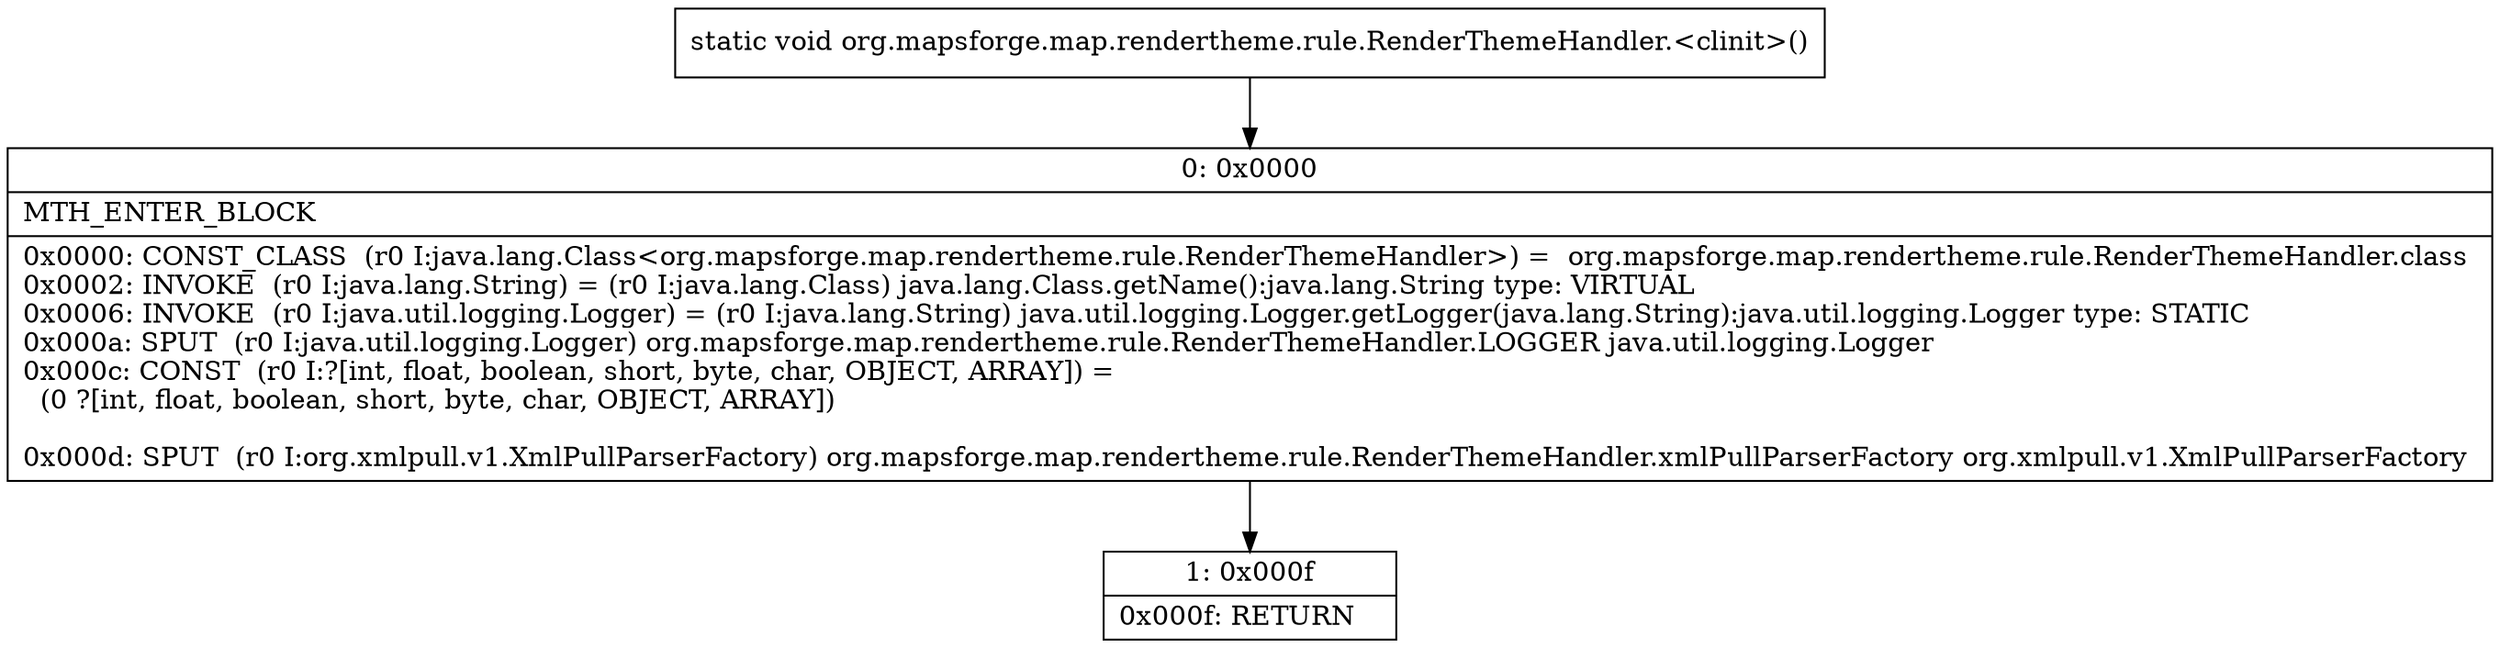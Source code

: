 digraph "CFG fororg.mapsforge.map.rendertheme.rule.RenderThemeHandler.\<clinit\>()V" {
Node_0 [shape=record,label="{0\:\ 0x0000|MTH_ENTER_BLOCK\l|0x0000: CONST_CLASS  (r0 I:java.lang.Class\<org.mapsforge.map.rendertheme.rule.RenderThemeHandler\>) =  org.mapsforge.map.rendertheme.rule.RenderThemeHandler.class \l0x0002: INVOKE  (r0 I:java.lang.String) = (r0 I:java.lang.Class) java.lang.Class.getName():java.lang.String type: VIRTUAL \l0x0006: INVOKE  (r0 I:java.util.logging.Logger) = (r0 I:java.lang.String) java.util.logging.Logger.getLogger(java.lang.String):java.util.logging.Logger type: STATIC \l0x000a: SPUT  (r0 I:java.util.logging.Logger) org.mapsforge.map.rendertheme.rule.RenderThemeHandler.LOGGER java.util.logging.Logger \l0x000c: CONST  (r0 I:?[int, float, boolean, short, byte, char, OBJECT, ARRAY]) = \l  (0 ?[int, float, boolean, short, byte, char, OBJECT, ARRAY])\l \l0x000d: SPUT  (r0 I:org.xmlpull.v1.XmlPullParserFactory) org.mapsforge.map.rendertheme.rule.RenderThemeHandler.xmlPullParserFactory org.xmlpull.v1.XmlPullParserFactory \l}"];
Node_1 [shape=record,label="{1\:\ 0x000f|0x000f: RETURN   \l}"];
MethodNode[shape=record,label="{static void org.mapsforge.map.rendertheme.rule.RenderThemeHandler.\<clinit\>() }"];
MethodNode -> Node_0;
Node_0 -> Node_1;
}

